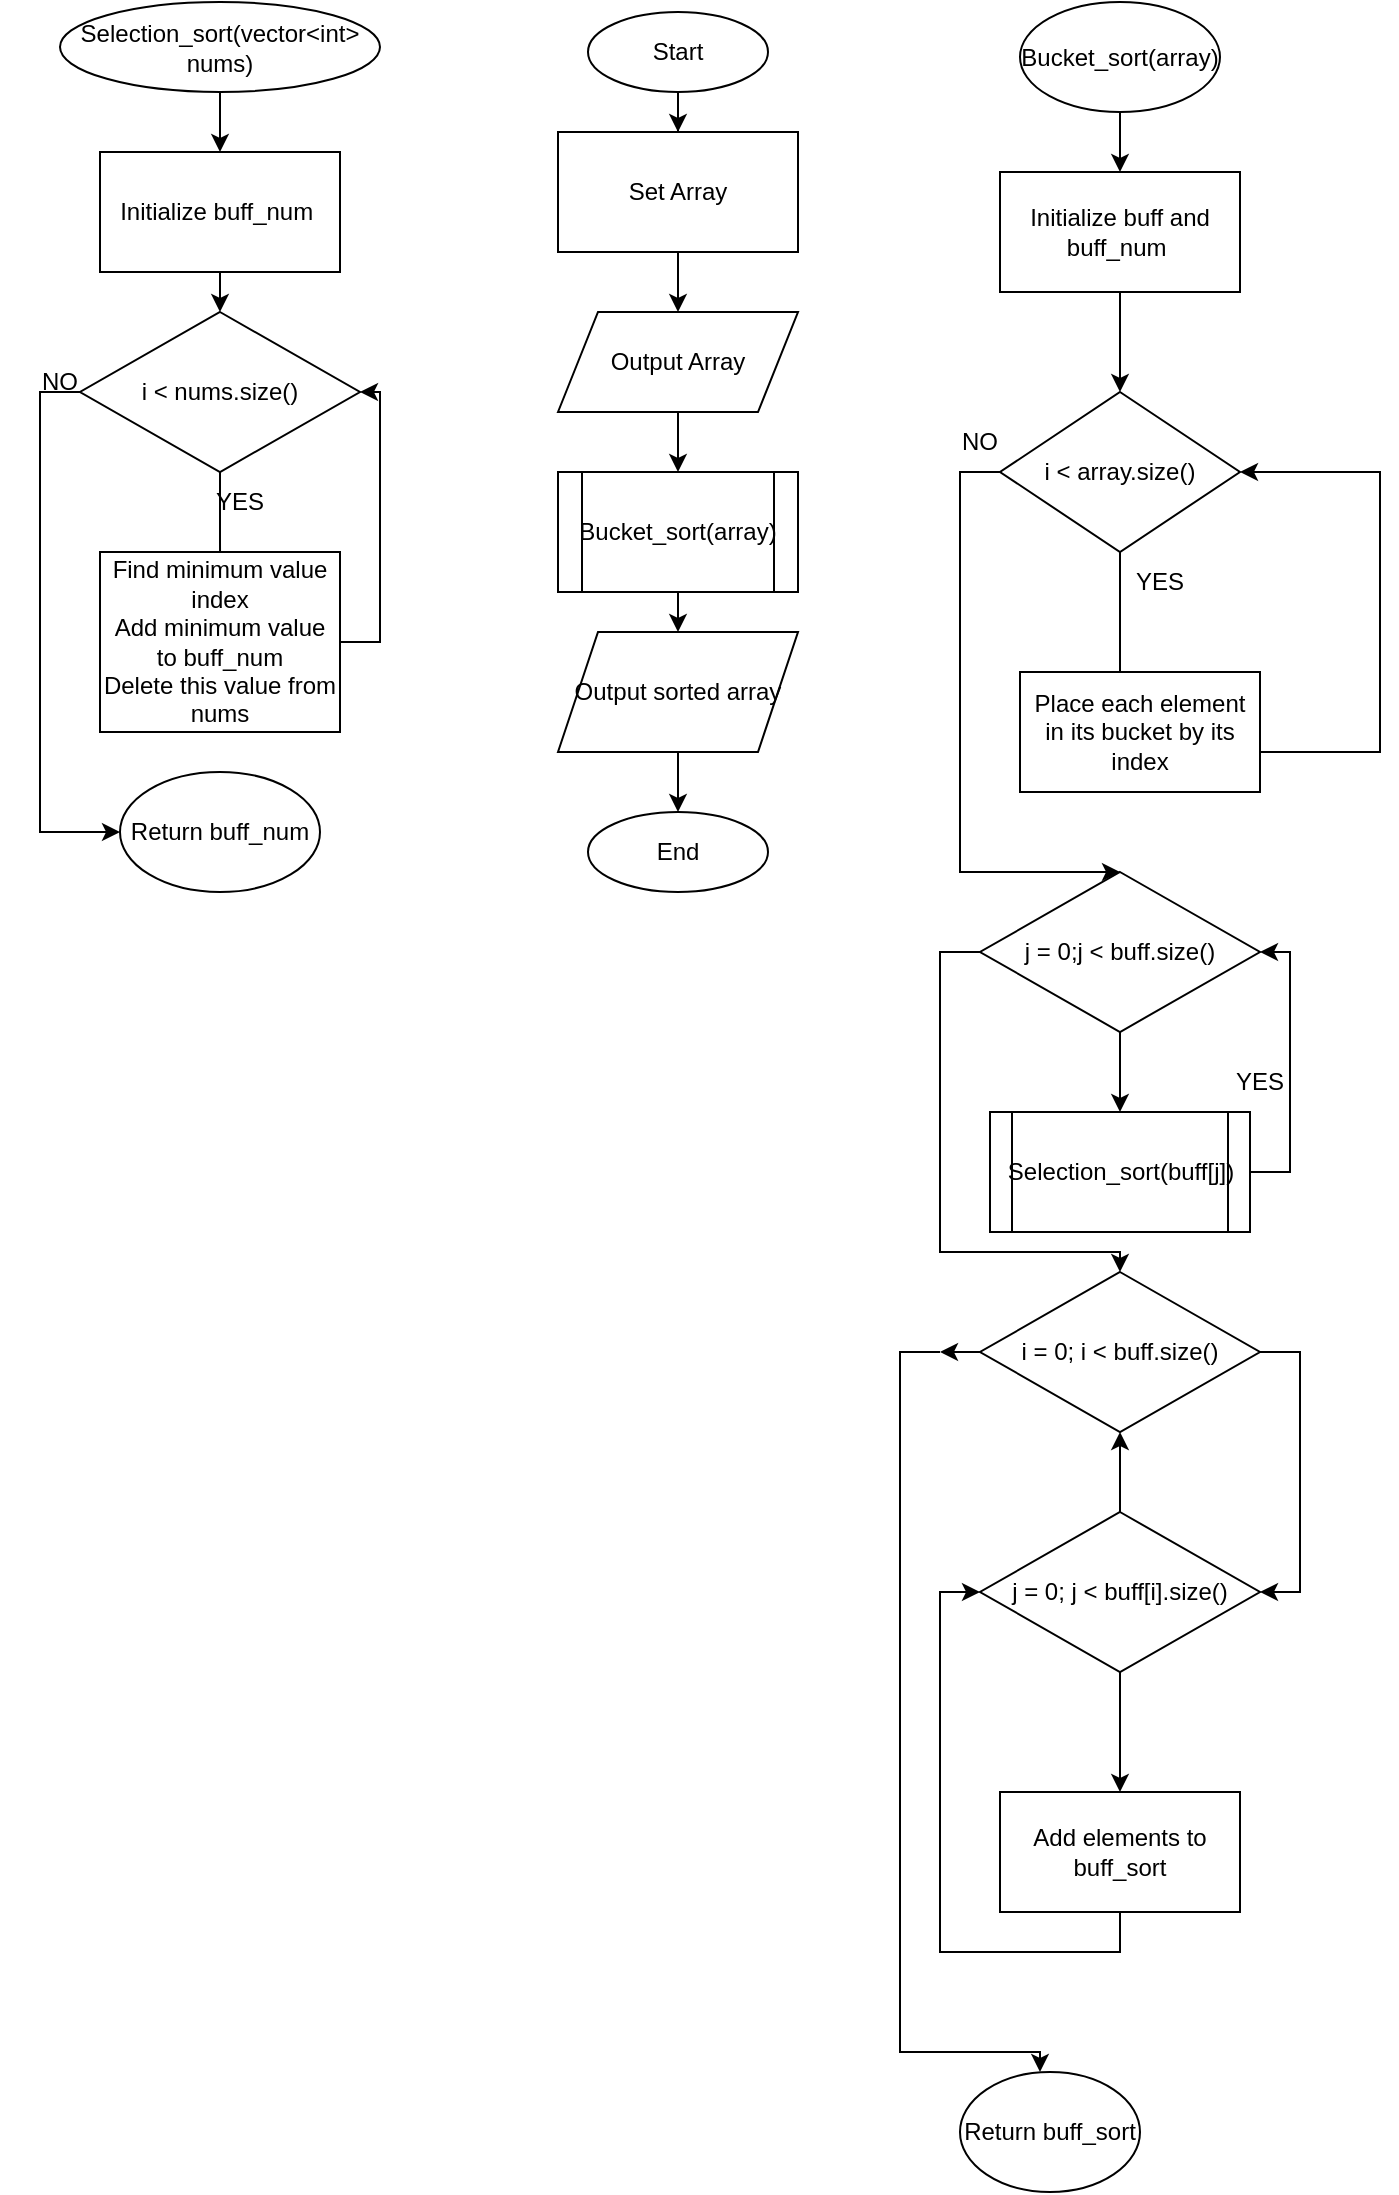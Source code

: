 <mxfile version="22.1.0" type="device">
  <diagram name="Сторінка-1" id="3trLSXVSUBFXr7-GGOfx">
    <mxGraphModel dx="1858" dy="1063" grid="1" gridSize="10" guides="1" tooltips="1" connect="1" arrows="1" fold="1" page="1" pageScale="1" pageWidth="827" pageHeight="1169" math="0" shadow="0">
      <root>
        <mxCell id="0" />
        <mxCell id="1" parent="0" />
        <mxCell id="UBpmfuisD888ui_U4EgL-5" style="edgeStyle=orthogonalEdgeStyle;rounded=0;orthogonalLoop=1;jettySize=auto;html=1;exitX=0.5;exitY=1;exitDx=0;exitDy=0;" parent="1" source="UBpmfuisD888ui_U4EgL-1" target="UBpmfuisD888ui_U4EgL-4" edge="1">
          <mxGeometry relative="1" as="geometry" />
        </mxCell>
        <mxCell id="UBpmfuisD888ui_U4EgL-1" value="Start" style="ellipse;whiteSpace=wrap;html=1;" parent="1" vertex="1">
          <mxGeometry x="324" y="20" width="90" height="40" as="geometry" />
        </mxCell>
        <mxCell id="UBpmfuisD888ui_U4EgL-2" value="End" style="ellipse;whiteSpace=wrap;html=1;" parent="1" vertex="1">
          <mxGeometry x="324" y="420" width="90" height="40" as="geometry" />
        </mxCell>
        <mxCell id="UBpmfuisD888ui_U4EgL-7" style="edgeStyle=orthogonalEdgeStyle;rounded=0;orthogonalLoop=1;jettySize=auto;html=1;exitX=0.5;exitY=1;exitDx=0;exitDy=0;entryX=0.5;entryY=0;entryDx=0;entryDy=0;" parent="1" source="UBpmfuisD888ui_U4EgL-4" target="UBpmfuisD888ui_U4EgL-6" edge="1">
          <mxGeometry relative="1" as="geometry" />
        </mxCell>
        <mxCell id="UBpmfuisD888ui_U4EgL-4" value="Set Array" style="rounded=0;whiteSpace=wrap;html=1;" parent="1" vertex="1">
          <mxGeometry x="309" y="80" width="120" height="60" as="geometry" />
        </mxCell>
        <mxCell id="UBpmfuisD888ui_U4EgL-9" style="edgeStyle=orthogonalEdgeStyle;rounded=0;orthogonalLoop=1;jettySize=auto;html=1;exitX=0.5;exitY=1;exitDx=0;exitDy=0;entryX=0.5;entryY=0;entryDx=0;entryDy=0;" parent="1" source="UBpmfuisD888ui_U4EgL-6" target="UBpmfuisD888ui_U4EgL-8" edge="1">
          <mxGeometry relative="1" as="geometry" />
        </mxCell>
        <mxCell id="UBpmfuisD888ui_U4EgL-6" value="Output Array" style="shape=parallelogram;perimeter=parallelogramPerimeter;whiteSpace=wrap;html=1;fixedSize=1;" parent="1" vertex="1">
          <mxGeometry x="309" y="170" width="120" height="50" as="geometry" />
        </mxCell>
        <mxCell id="UBpmfuisD888ui_U4EgL-11" style="edgeStyle=orthogonalEdgeStyle;rounded=0;orthogonalLoop=1;jettySize=auto;html=1;exitX=0.5;exitY=1;exitDx=0;exitDy=0;entryX=0.5;entryY=0;entryDx=0;entryDy=0;" parent="1" source="UBpmfuisD888ui_U4EgL-8" target="UBpmfuisD888ui_U4EgL-10" edge="1">
          <mxGeometry relative="1" as="geometry" />
        </mxCell>
        <mxCell id="UBpmfuisD888ui_U4EgL-8" value="Bucket_sort(array)" style="shape=process;whiteSpace=wrap;html=1;backgroundOutline=1;" parent="1" vertex="1">
          <mxGeometry x="309" y="250" width="120" height="60" as="geometry" />
        </mxCell>
        <mxCell id="UBpmfuisD888ui_U4EgL-12" style="edgeStyle=orthogonalEdgeStyle;rounded=0;orthogonalLoop=1;jettySize=auto;html=1;exitX=0.5;exitY=1;exitDx=0;exitDy=0;entryX=0.5;entryY=0;entryDx=0;entryDy=0;" parent="1" source="UBpmfuisD888ui_U4EgL-10" target="UBpmfuisD888ui_U4EgL-2" edge="1">
          <mxGeometry relative="1" as="geometry" />
        </mxCell>
        <mxCell id="UBpmfuisD888ui_U4EgL-10" value="Output sorted array" style="shape=parallelogram;perimeter=parallelogramPerimeter;whiteSpace=wrap;html=1;fixedSize=1;" parent="1" vertex="1">
          <mxGeometry x="309" y="330" width="120" height="60" as="geometry" />
        </mxCell>
        <mxCell id="UBpmfuisD888ui_U4EgL-15" style="edgeStyle=orthogonalEdgeStyle;rounded=0;orthogonalLoop=1;jettySize=auto;html=1;exitX=0.5;exitY=1;exitDx=0;exitDy=0;" parent="1" source="UBpmfuisD888ui_U4EgL-17" target="UBpmfuisD888ui_U4EgL-16" edge="1">
          <mxGeometry relative="1" as="geometry">
            <mxPoint x="590.429" y="110" as="targetPoint" />
          </mxGeometry>
        </mxCell>
        <mxCell id="UBpmfuisD888ui_U4EgL-14" value="Bucket_sort(array)" style="ellipse;whiteSpace=wrap;html=1;" parent="1" vertex="1">
          <mxGeometry x="540" y="15" width="100" height="55" as="geometry" />
        </mxCell>
        <mxCell id="UBpmfuisD888ui_U4EgL-19" style="edgeStyle=orthogonalEdgeStyle;rounded=0;orthogonalLoop=1;jettySize=auto;html=1;exitX=0.5;exitY=1;exitDx=0;exitDy=0;" parent="1" source="UBpmfuisD888ui_U4EgL-16" target="UBpmfuisD888ui_U4EgL-16" edge="1">
          <mxGeometry relative="1" as="geometry">
            <mxPoint x="720" y="270" as="targetPoint" />
            <Array as="points">
              <mxPoint x="590" y="390" />
              <mxPoint x="720" y="390" />
              <mxPoint x="720" y="250" />
            </Array>
          </mxGeometry>
        </mxCell>
        <mxCell id="wNneSb6-vs7b3TMgxCrt-3" style="edgeStyle=orthogonalEdgeStyle;rounded=0;orthogonalLoop=1;jettySize=auto;html=1;exitX=0;exitY=0.5;exitDx=0;exitDy=0;entryX=0.5;entryY=0;entryDx=0;entryDy=0;" edge="1" parent="1" source="UBpmfuisD888ui_U4EgL-16" target="wNneSb6-vs7b3TMgxCrt-4">
          <mxGeometry relative="1" as="geometry">
            <mxPoint x="570" y="490" as="targetPoint" />
            <Array as="points">
              <mxPoint x="510" y="250" />
              <mxPoint x="510" y="450" />
            </Array>
          </mxGeometry>
        </mxCell>
        <mxCell id="UBpmfuisD888ui_U4EgL-16" value="i &amp;lt; array.size()" style="rhombus;whiteSpace=wrap;html=1;" parent="1" vertex="1">
          <mxGeometry x="530" y="210" width="120" height="80" as="geometry" />
        </mxCell>
        <mxCell id="UBpmfuisD888ui_U4EgL-18" value="" style="edgeStyle=orthogonalEdgeStyle;rounded=0;orthogonalLoop=1;jettySize=auto;html=1;exitX=0.5;exitY=1;exitDx=0;exitDy=0;" parent="1" source="UBpmfuisD888ui_U4EgL-14" target="UBpmfuisD888ui_U4EgL-17" edge="1">
          <mxGeometry relative="1" as="geometry">
            <mxPoint x="600" y="190" as="targetPoint" />
            <mxPoint x="590" y="70" as="sourcePoint" />
          </mxGeometry>
        </mxCell>
        <mxCell id="UBpmfuisD888ui_U4EgL-17" value="Initialize buff and buff_num&amp;nbsp;" style="rounded=0;whiteSpace=wrap;html=1;" parent="1" vertex="1">
          <mxGeometry x="530" y="100" width="120" height="60" as="geometry" />
        </mxCell>
        <mxCell id="wNneSb6-vs7b3TMgxCrt-1" value="Place each element in its bucket by its index" style="rounded=0;whiteSpace=wrap;html=1;" vertex="1" parent="1">
          <mxGeometry x="540" y="350" width="120" height="60" as="geometry" />
        </mxCell>
        <mxCell id="wNneSb6-vs7b3TMgxCrt-2" value="YES" style="text;html=1;strokeColor=none;fillColor=none;align=center;verticalAlign=middle;whiteSpace=wrap;rounded=0;" vertex="1" parent="1">
          <mxGeometry x="580" y="290" width="60" height="30" as="geometry" />
        </mxCell>
        <mxCell id="wNneSb6-vs7b3TMgxCrt-6" style="edgeStyle=orthogonalEdgeStyle;rounded=0;orthogonalLoop=1;jettySize=auto;html=1;exitX=0.5;exitY=1;exitDx=0;exitDy=0;entryX=0.5;entryY=0;entryDx=0;entryDy=0;" edge="1" parent="1" source="wNneSb6-vs7b3TMgxCrt-4" target="wNneSb6-vs7b3TMgxCrt-5">
          <mxGeometry relative="1" as="geometry" />
        </mxCell>
        <mxCell id="wNneSb6-vs7b3TMgxCrt-34" style="edgeStyle=orthogonalEdgeStyle;rounded=0;orthogonalLoop=1;jettySize=auto;html=1;exitX=0;exitY=0.5;exitDx=0;exitDy=0;entryX=0.5;entryY=0;entryDx=0;entryDy=0;" edge="1" parent="1" source="wNneSb6-vs7b3TMgxCrt-4" target="wNneSb6-vs7b3TMgxCrt-26">
          <mxGeometry relative="1" as="geometry">
            <Array as="points">
              <mxPoint x="500" y="490" />
              <mxPoint x="500" y="640" />
            </Array>
          </mxGeometry>
        </mxCell>
        <mxCell id="wNneSb6-vs7b3TMgxCrt-4" value="j = 0;j &amp;lt; buff.size()" style="rhombus;whiteSpace=wrap;html=1;" vertex="1" parent="1">
          <mxGeometry x="520" y="450" width="140" height="80" as="geometry" />
        </mxCell>
        <mxCell id="wNneSb6-vs7b3TMgxCrt-11" style="edgeStyle=orthogonalEdgeStyle;rounded=0;orthogonalLoop=1;jettySize=auto;html=1;exitX=1;exitY=0.5;exitDx=0;exitDy=0;entryX=1;entryY=0.5;entryDx=0;entryDy=0;" edge="1" parent="1" source="wNneSb6-vs7b3TMgxCrt-5" target="wNneSb6-vs7b3TMgxCrt-4">
          <mxGeometry relative="1" as="geometry" />
        </mxCell>
        <mxCell id="wNneSb6-vs7b3TMgxCrt-5" value="Selection_sort(buff[j])" style="shape=process;whiteSpace=wrap;html=1;backgroundOutline=1;size=0.083;" vertex="1" parent="1">
          <mxGeometry x="525" y="570" width="130" height="60" as="geometry" />
        </mxCell>
        <mxCell id="wNneSb6-vs7b3TMgxCrt-7" value="NO" style="text;html=1;strokeColor=none;fillColor=none;align=center;verticalAlign=middle;whiteSpace=wrap;rounded=0;" vertex="1" parent="1">
          <mxGeometry x="490" y="220" width="60" height="30" as="geometry" />
        </mxCell>
        <mxCell id="wNneSb6-vs7b3TMgxCrt-9" value="YES" style="text;html=1;strokeColor=none;fillColor=none;align=center;verticalAlign=middle;whiteSpace=wrap;rounded=0;" vertex="1" parent="1">
          <mxGeometry x="630" y="540" width="60" height="30" as="geometry" />
        </mxCell>
        <mxCell id="wNneSb6-vs7b3TMgxCrt-17" style="edgeStyle=orthogonalEdgeStyle;rounded=0;orthogonalLoop=1;jettySize=auto;html=1;exitX=0.5;exitY=1;exitDx=0;exitDy=0;entryX=0.5;entryY=0;entryDx=0;entryDy=0;" edge="1" parent="1" source="wNneSb6-vs7b3TMgxCrt-14" target="wNneSb6-vs7b3TMgxCrt-16">
          <mxGeometry relative="1" as="geometry" />
        </mxCell>
        <mxCell id="wNneSb6-vs7b3TMgxCrt-14" value="Selection_sort(vector&amp;lt;int&amp;gt; nums)" style="ellipse;whiteSpace=wrap;html=1;" vertex="1" parent="1">
          <mxGeometry x="60" y="15" width="160" height="45" as="geometry" />
        </mxCell>
        <mxCell id="wNneSb6-vs7b3TMgxCrt-20" style="edgeStyle=orthogonalEdgeStyle;rounded=0;orthogonalLoop=1;jettySize=auto;html=1;exitX=0.5;exitY=1;exitDx=0;exitDy=0;entryX=0.5;entryY=0;entryDx=0;entryDy=0;" edge="1" parent="1" source="wNneSb6-vs7b3TMgxCrt-16" target="wNneSb6-vs7b3TMgxCrt-19">
          <mxGeometry relative="1" as="geometry" />
        </mxCell>
        <mxCell id="wNneSb6-vs7b3TMgxCrt-16" value="Initialize buff_num&amp;nbsp;" style="rounded=0;whiteSpace=wrap;html=1;" vertex="1" parent="1">
          <mxGeometry x="80" y="90" width="120" height="60" as="geometry" />
        </mxCell>
        <mxCell id="wNneSb6-vs7b3TMgxCrt-18" style="edgeStyle=orthogonalEdgeStyle;rounded=0;orthogonalLoop=1;jettySize=auto;html=1;exitX=0.5;exitY=1;exitDx=0;exitDy=0;" edge="1" parent="1" source="wNneSb6-vs7b3TMgxCrt-16" target="wNneSb6-vs7b3TMgxCrt-16">
          <mxGeometry relative="1" as="geometry" />
        </mxCell>
        <mxCell id="wNneSb6-vs7b3TMgxCrt-22" style="edgeStyle=orthogonalEdgeStyle;rounded=0;orthogonalLoop=1;jettySize=auto;html=1;exitX=0.5;exitY=1;exitDx=0;exitDy=0;" edge="1" parent="1" source="wNneSb6-vs7b3TMgxCrt-19">
          <mxGeometry relative="1" as="geometry">
            <mxPoint x="140.118" y="320" as="targetPoint" />
          </mxGeometry>
        </mxCell>
        <mxCell id="wNneSb6-vs7b3TMgxCrt-19" value="i &amp;lt; nums.size()" style="rhombus;whiteSpace=wrap;html=1;" vertex="1" parent="1">
          <mxGeometry x="70" y="170" width="140" height="80" as="geometry" />
        </mxCell>
        <mxCell id="wNneSb6-vs7b3TMgxCrt-28" style="edgeStyle=orthogonalEdgeStyle;rounded=0;orthogonalLoop=1;jettySize=auto;html=1;exitX=1;exitY=0.5;exitDx=0;exitDy=0;entryX=1;entryY=0.5;entryDx=0;entryDy=0;" edge="1" parent="1" source="wNneSb6-vs7b3TMgxCrt-23" target="wNneSb6-vs7b3TMgxCrt-19">
          <mxGeometry relative="1" as="geometry" />
        </mxCell>
        <mxCell id="wNneSb6-vs7b3TMgxCrt-23" value="Find minimum value index&lt;br&gt;Add minimum value to buff_num&lt;br&gt;Delete this value from nums" style="rounded=0;whiteSpace=wrap;html=1;" vertex="1" parent="1">
          <mxGeometry x="80" y="290" width="120" height="90" as="geometry" />
        </mxCell>
        <mxCell id="wNneSb6-vs7b3TMgxCrt-24" value="Return buff_num" style="ellipse;whiteSpace=wrap;html=1;" vertex="1" parent="1">
          <mxGeometry x="90" y="400" width="100" height="60" as="geometry" />
        </mxCell>
        <mxCell id="wNneSb6-vs7b3TMgxCrt-27" style="edgeStyle=orthogonalEdgeStyle;rounded=0;orthogonalLoop=1;jettySize=auto;html=1;exitX=1;exitY=0.5;exitDx=0;exitDy=0;entryX=1;entryY=0.5;entryDx=0;entryDy=0;" edge="1" parent="1" source="wNneSb6-vs7b3TMgxCrt-26" target="wNneSb6-vs7b3TMgxCrt-35">
          <mxGeometry relative="1" as="geometry">
            <mxPoint x="690.0" y="820" as="targetPoint" />
          </mxGeometry>
        </mxCell>
        <mxCell id="wNneSb6-vs7b3TMgxCrt-42" style="edgeStyle=orthogonalEdgeStyle;rounded=0;orthogonalLoop=1;jettySize=auto;html=1;exitX=0;exitY=0.5;exitDx=0;exitDy=0;" edge="1" parent="1">
          <mxGeometry relative="1" as="geometry">
            <mxPoint x="550" y="1050" as="targetPoint" />
            <mxPoint x="500.0" y="690" as="sourcePoint" />
            <Array as="points">
              <mxPoint x="480" y="690" />
              <mxPoint x="480" y="1040" />
              <mxPoint x="550" y="1040" />
            </Array>
          </mxGeometry>
        </mxCell>
        <mxCell id="wNneSb6-vs7b3TMgxCrt-43" style="edgeStyle=orthogonalEdgeStyle;rounded=0;orthogonalLoop=1;jettySize=auto;html=1;exitX=0;exitY=0.5;exitDx=0;exitDy=0;" edge="1" parent="1" source="wNneSb6-vs7b3TMgxCrt-26">
          <mxGeometry relative="1" as="geometry">
            <mxPoint x="500.0" y="690.588" as="targetPoint" />
          </mxGeometry>
        </mxCell>
        <mxCell id="wNneSb6-vs7b3TMgxCrt-26" value="i = 0; i &amp;lt; buff.size()" style="rhombus;whiteSpace=wrap;html=1;" vertex="1" parent="1">
          <mxGeometry x="520" y="650" width="140" height="80" as="geometry" />
        </mxCell>
        <mxCell id="wNneSb6-vs7b3TMgxCrt-29" style="edgeStyle=orthogonalEdgeStyle;rounded=0;orthogonalLoop=1;jettySize=auto;html=1;exitX=0;exitY=0.5;exitDx=0;exitDy=0;entryX=0;entryY=0.5;entryDx=0;entryDy=0;" edge="1" parent="1" source="wNneSb6-vs7b3TMgxCrt-19" target="wNneSb6-vs7b3TMgxCrt-24">
          <mxGeometry relative="1" as="geometry" />
        </mxCell>
        <mxCell id="wNneSb6-vs7b3TMgxCrt-30" value="NO" style="text;html=1;strokeColor=none;fillColor=none;align=center;verticalAlign=middle;whiteSpace=wrap;rounded=0;" vertex="1" parent="1">
          <mxGeometry x="30" y="190" width="60" height="30" as="geometry" />
        </mxCell>
        <mxCell id="wNneSb6-vs7b3TMgxCrt-31" value="YES" style="text;html=1;strokeColor=none;fillColor=none;align=center;verticalAlign=middle;whiteSpace=wrap;rounded=0;" vertex="1" parent="1">
          <mxGeometry x="120" y="250" width="60" height="30" as="geometry" />
        </mxCell>
        <mxCell id="wNneSb6-vs7b3TMgxCrt-40" style="edgeStyle=orthogonalEdgeStyle;rounded=0;orthogonalLoop=1;jettySize=auto;html=1;exitX=0.5;exitY=1;exitDx=0;exitDy=0;entryX=0.5;entryY=0;entryDx=0;entryDy=0;" edge="1" parent="1" source="wNneSb6-vs7b3TMgxCrt-35" target="wNneSb6-vs7b3TMgxCrt-38">
          <mxGeometry relative="1" as="geometry" />
        </mxCell>
        <mxCell id="wNneSb6-vs7b3TMgxCrt-41" style="edgeStyle=orthogonalEdgeStyle;rounded=0;orthogonalLoop=1;jettySize=auto;html=1;exitX=0.5;exitY=0;exitDx=0;exitDy=0;entryX=0.5;entryY=1;entryDx=0;entryDy=0;" edge="1" parent="1" source="wNneSb6-vs7b3TMgxCrt-35" target="wNneSb6-vs7b3TMgxCrt-26">
          <mxGeometry relative="1" as="geometry" />
        </mxCell>
        <mxCell id="wNneSb6-vs7b3TMgxCrt-35" value="j = 0; j &amp;lt; buff[i].size()" style="rhombus;whiteSpace=wrap;html=1;" vertex="1" parent="1">
          <mxGeometry x="520" y="770" width="140" height="80" as="geometry" />
        </mxCell>
        <mxCell id="wNneSb6-vs7b3TMgxCrt-39" style="edgeStyle=orthogonalEdgeStyle;rounded=0;orthogonalLoop=1;jettySize=auto;html=1;exitX=0.5;exitY=1;exitDx=0;exitDy=0;entryX=0;entryY=0.5;entryDx=0;entryDy=0;" edge="1" parent="1" source="wNneSb6-vs7b3TMgxCrt-38" target="wNneSb6-vs7b3TMgxCrt-35">
          <mxGeometry relative="1" as="geometry" />
        </mxCell>
        <mxCell id="wNneSb6-vs7b3TMgxCrt-38" value="Add elements to buff_sort" style="rounded=0;whiteSpace=wrap;html=1;" vertex="1" parent="1">
          <mxGeometry x="530" y="910" width="120" height="60" as="geometry" />
        </mxCell>
        <mxCell id="wNneSb6-vs7b3TMgxCrt-44" value="Return buff_sort" style="ellipse;whiteSpace=wrap;html=1;" vertex="1" parent="1">
          <mxGeometry x="510" y="1050" width="90" height="60" as="geometry" />
        </mxCell>
      </root>
    </mxGraphModel>
  </diagram>
</mxfile>
